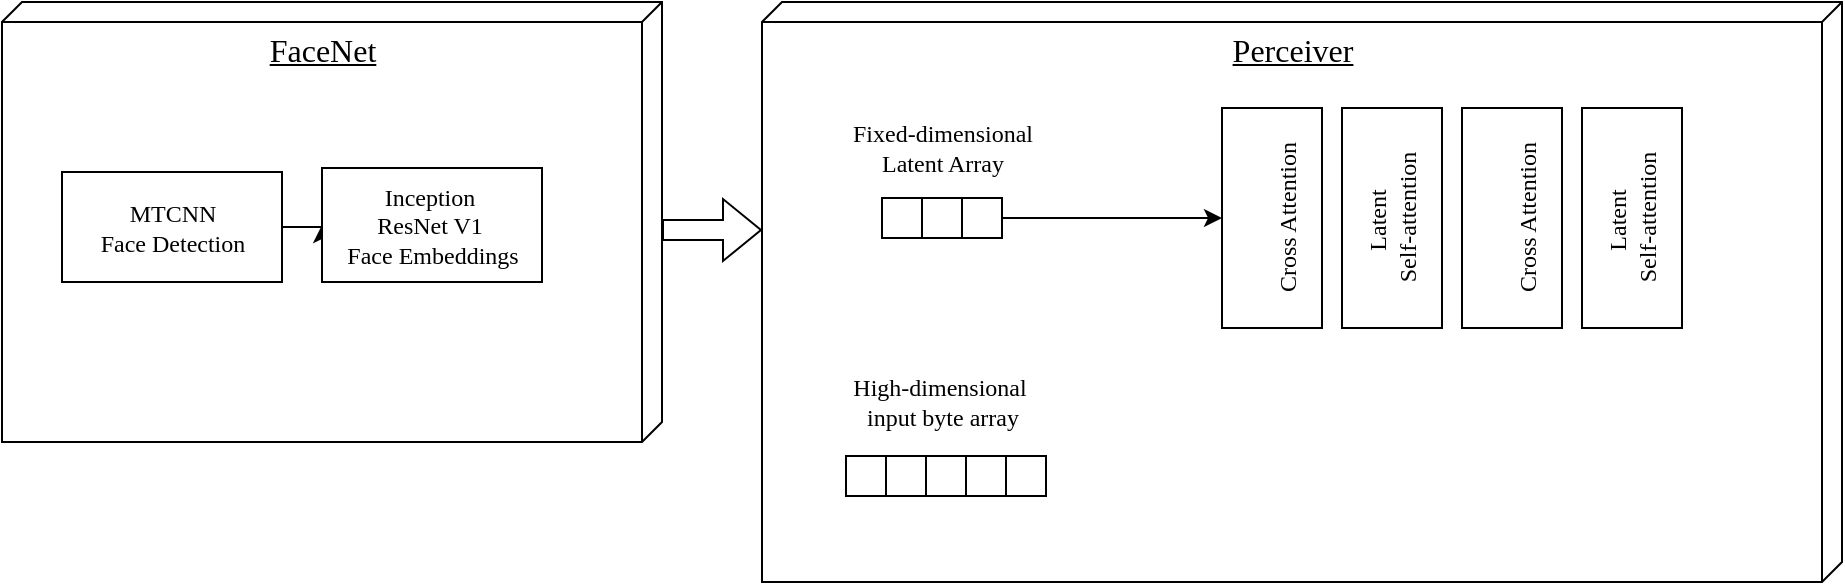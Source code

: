<mxfile version="24.7.7">
  <diagram name="Page-1" id="5f0bae14-7c28-e335-631c-24af17079c00">
    <mxGraphModel dx="1247" dy="712" grid="1" gridSize="10" guides="1" tooltips="1" connect="1" arrows="1" fold="1" page="1" pageScale="1" pageWidth="1100" pageHeight="850" background="none" math="0" shadow="0">
      <root>
        <mxCell id="0" />
        <mxCell id="1" parent="0" />
        <mxCell id="39150e848f15840c-1" value="&lt;font style=&quot;font-size: 16px;&quot;&gt;FaceNet&lt;/font&gt;" style="verticalAlign=top;align=center;spacingTop=8;spacingLeft=2;spacingRight=12;shape=cube;size=10;direction=south;fontStyle=4;html=1;rounded=0;shadow=0;comic=0;labelBackgroundColor=none;strokeWidth=1;fontFamily=Verdana;fontSize=12;movable=1;resizable=1;rotatable=1;deletable=1;editable=1;locked=0;connectable=1;" parent="1" vertex="1">
          <mxGeometry x="120" y="70" width="330" height="220" as="geometry" />
        </mxCell>
        <mxCell id="39150e848f15840c-2" value="&lt;font style=&quot;font-size: 16px;&quot;&gt;Perceiver&lt;/font&gt;" style="verticalAlign=top;align=center;spacingTop=8;spacingLeft=2;spacingRight=12;shape=cube;size=10;direction=south;fontStyle=4;html=1;rounded=0;shadow=0;comic=0;labelBackgroundColor=none;strokeWidth=1;fontFamily=Verdana;fontSize=12" parent="1" vertex="1">
          <mxGeometry x="500" y="70" width="540" height="290" as="geometry" />
        </mxCell>
        <mxCell id="Yiebgixw2GcFdLQXUAno-27" value="" style="edgeStyle=orthogonalEdgeStyle;rounded=0;orthogonalLoop=1;jettySize=auto;html=1;" edge="1" parent="1" source="39150e848f15840c-4" target="Yiebgixw2GcFdLQXUAno-1">
          <mxGeometry relative="1" as="geometry" />
        </mxCell>
        <mxCell id="39150e848f15840c-4" value="MTCNN&lt;div&gt;Face Detection&lt;/div&gt;" style="html=1;rounded=0;shadow=0;comic=0;labelBackgroundColor=none;strokeWidth=1;fontFamily=Verdana;fontSize=12;align=center;" parent="1" vertex="1">
          <mxGeometry x="150" y="155" width="110" height="55" as="geometry" />
        </mxCell>
        <mxCell id="39150e848f15840c-8" value="Latent&amp;nbsp;&lt;div&gt;Self-attention&lt;/div&gt;" style="html=1;rounded=0;shadow=0;comic=0;labelBackgroundColor=none;strokeWidth=1;fontFamily=Verdana;fontSize=12;align=center;direction=south;horizontal=0;" parent="1" vertex="1">
          <mxGeometry x="790" y="123" width="50" height="110" as="geometry" />
        </mxCell>
        <mxCell id="Yiebgixw2GcFdLQXUAno-1" value="Inception&amp;nbsp;&lt;div&gt;ResNet V1&amp;nbsp;&lt;/div&gt;&lt;div&gt;Face Embeddings&lt;/div&gt;" style="html=1;rounded=0;shadow=0;comic=0;labelBackgroundColor=none;strokeWidth=1;fontFamily=Verdana;fontSize=12;align=center;" vertex="1" parent="1">
          <mxGeometry x="280" y="153" width="110" height="57" as="geometry" />
        </mxCell>
        <mxCell id="Yiebgixw2GcFdLQXUAno-3" value="&lt;div&gt;&lt;br&gt;&lt;/div&gt;&lt;div&gt;Cross Attention&lt;/div&gt;" style="html=1;rounded=0;shadow=0;comic=0;labelBackgroundColor=none;strokeWidth=1;fontFamily=Verdana;fontSize=12;align=center;direction=south;horizontal=0;" vertex="1" parent="1">
          <mxGeometry x="850" y="123" width="50" height="110" as="geometry" />
        </mxCell>
        <mxCell id="Yiebgixw2GcFdLQXUAno-4" value="&lt;div&gt;&lt;br&gt;&lt;/div&gt;&lt;div&gt;Cross Attention&lt;/div&gt;" style="html=1;rounded=0;shadow=0;comic=0;labelBackgroundColor=none;strokeWidth=1;fontFamily=Verdana;fontSize=12;align=center;direction=south;horizontal=0;" vertex="1" parent="1">
          <mxGeometry x="730" y="123" width="50" height="110" as="geometry" />
        </mxCell>
        <mxCell id="Yiebgixw2GcFdLQXUAno-5" value="Latent&amp;nbsp;&lt;div&gt;Self-attention&lt;/div&gt;" style="html=1;rounded=0;shadow=0;comic=0;labelBackgroundColor=none;strokeWidth=1;fontFamily=Verdana;fontSize=12;align=center;direction=south;horizontal=0;" vertex="1" parent="1">
          <mxGeometry x="910" y="123" width="50" height="110" as="geometry" />
        </mxCell>
        <mxCell id="Yiebgixw2GcFdLQXUAno-28" value="" style="edgeStyle=orthogonalEdgeStyle;rounded=0;orthogonalLoop=1;jettySize=auto;html=1;" edge="1" parent="1" source="Yiebgixw2GcFdLQXUAno-6" target="Yiebgixw2GcFdLQXUAno-4">
          <mxGeometry relative="1" as="geometry" />
        </mxCell>
        <mxCell id="Yiebgixw2GcFdLQXUAno-6" value="" style="rounded=0;whiteSpace=wrap;html=1;" vertex="1" parent="1">
          <mxGeometry x="600" y="168" width="20" height="20" as="geometry" />
        </mxCell>
        <mxCell id="Yiebgixw2GcFdLQXUAno-7" value="" style="rounded=0;whiteSpace=wrap;html=1;direction=south;" vertex="1" parent="1">
          <mxGeometry x="560" y="168" width="20" height="20" as="geometry" />
        </mxCell>
        <mxCell id="Yiebgixw2GcFdLQXUAno-8" value="" style="rounded=0;whiteSpace=wrap;html=1;" vertex="1" parent="1">
          <mxGeometry x="580" y="168" width="20" height="20" as="geometry" />
        </mxCell>
        <mxCell id="Yiebgixw2GcFdLQXUAno-10" value="&lt;div&gt;Fixed-dimensional&lt;/div&gt;&lt;div&gt;Latent Array&lt;/div&gt;" style="html=1;rounded=0;shadow=0;comic=0;labelBackgroundColor=none;strokeWidth=1;fontFamily=Verdana;fontSize=12;align=center;direction=west;horizontal=1;strokeColor=none;" vertex="1" parent="1">
          <mxGeometry x="535" y="123" width="110" height="40" as="geometry" />
        </mxCell>
        <mxCell id="Yiebgixw2GcFdLQXUAno-14" value="&lt;div&gt;High-dimensional&amp;nbsp;&lt;/div&gt;&lt;div&gt;input b&lt;span style=&quot;background-color: initial;&quot;&gt;yte array&lt;/span&gt;&lt;/div&gt;" style="html=1;rounded=0;shadow=0;comic=0;labelBackgroundColor=none;strokeWidth=1;fontFamily=Verdana;fontSize=12;align=center;direction=west;horizontal=1;strokeColor=none;" vertex="1" parent="1">
          <mxGeometry x="535" y="250" width="110" height="40" as="geometry" />
        </mxCell>
        <mxCell id="Yiebgixw2GcFdLQXUAno-16" value="" style="rounded=0;whiteSpace=wrap;html=1;" vertex="1" parent="1">
          <mxGeometry x="602" y="297" width="20" height="20" as="geometry" />
        </mxCell>
        <mxCell id="Yiebgixw2GcFdLQXUAno-17" value="" style="rounded=0;whiteSpace=wrap;html=1;direction=south;" vertex="1" parent="1">
          <mxGeometry x="562" y="297" width="20" height="20" as="geometry" />
        </mxCell>
        <mxCell id="Yiebgixw2GcFdLQXUAno-18" value="" style="rounded=0;whiteSpace=wrap;html=1;" vertex="1" parent="1">
          <mxGeometry x="582" y="297" width="20" height="20" as="geometry" />
        </mxCell>
        <mxCell id="Yiebgixw2GcFdLQXUAno-20" value="" style="rounded=0;whiteSpace=wrap;html=1;direction=south;" vertex="1" parent="1">
          <mxGeometry x="622" y="297" width="20" height="20" as="geometry" />
        </mxCell>
        <mxCell id="Yiebgixw2GcFdLQXUAno-21" value="" style="rounded=0;whiteSpace=wrap;html=1;" vertex="1" parent="1">
          <mxGeometry x="542" y="297" width="20" height="20" as="geometry" />
        </mxCell>
        <mxCell id="Yiebgixw2GcFdLQXUAno-31" value="" style="shape=flexArrow;endArrow=classic;html=1;rounded=0;" edge="1" parent="1">
          <mxGeometry width="50" height="50" relative="1" as="geometry">
            <mxPoint x="450" y="184" as="sourcePoint" />
            <mxPoint x="500" y="184" as="targetPoint" />
          </mxGeometry>
        </mxCell>
      </root>
    </mxGraphModel>
  </diagram>
</mxfile>
